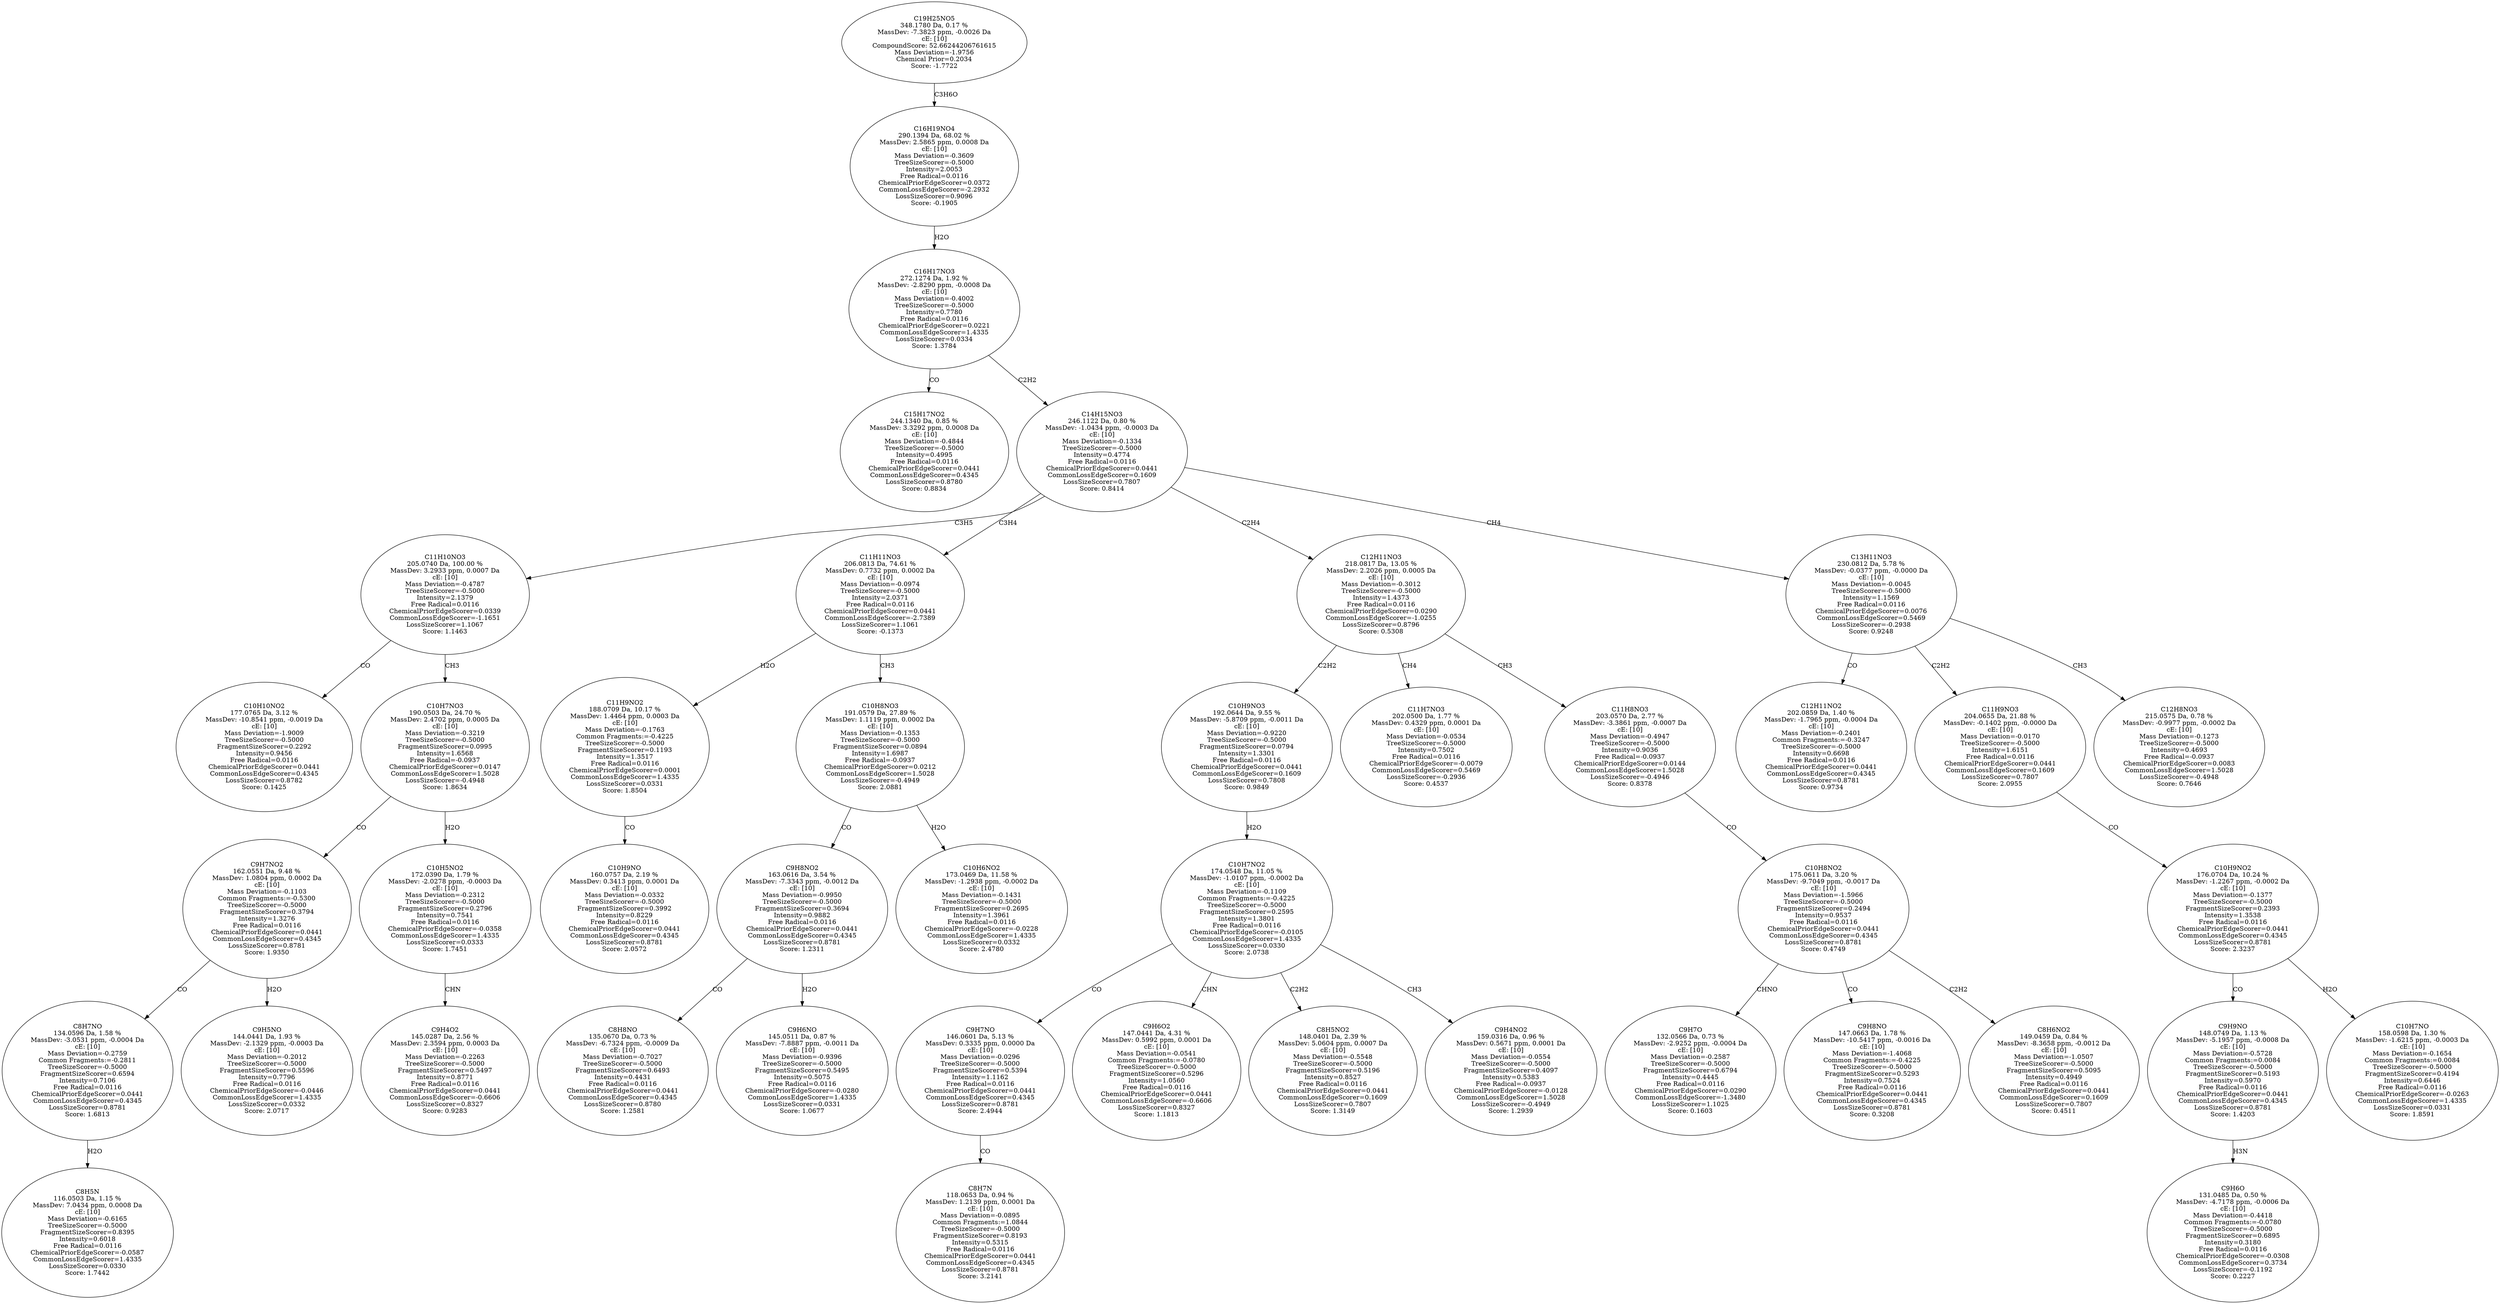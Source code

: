strict digraph {
v1 [label="C15H17NO2\n244.1340 Da, 0.85 %\nMassDev: 3.3292 ppm, 0.0008 Da\ncE: [10]\nMass Deviation=-0.4844\nTreeSizeScorer=-0.5000\nIntensity=0.4995\nFree Radical=0.0116\nChemicalPriorEdgeScorer=0.0441\nCommonLossEdgeScorer=0.4345\nLossSizeScorer=0.8780\nScore: 0.8834"];
v2 [label="C10H10NO2\n177.0765 Da, 3.12 %\nMassDev: -10.8541 ppm, -0.0019 Da\ncE: [10]\nMass Deviation=-1.9009\nTreeSizeScorer=-0.5000\nFragmentSizeScorer=0.2292\nIntensity=0.9456\nFree Radical=0.0116\nChemicalPriorEdgeScorer=0.0441\nCommonLossEdgeScorer=0.4345\nLossSizeScorer=0.8782\nScore: 0.1425"];
v3 [label="C8H5N\n116.0503 Da, 1.15 %\nMassDev: 7.0434 ppm, 0.0008 Da\ncE: [10]\nMass Deviation=-0.6165\nTreeSizeScorer=-0.5000\nFragmentSizeScorer=0.8395\nIntensity=0.6018\nFree Radical=0.0116\nChemicalPriorEdgeScorer=-0.0587\nCommonLossEdgeScorer=1.4335\nLossSizeScorer=0.0330\nScore: 1.7442"];
v4 [label="C8H7NO\n134.0596 Da, 1.58 %\nMassDev: -3.0531 ppm, -0.0004 Da\ncE: [10]\nMass Deviation=-0.2759\nCommon Fragments:=-0.2811\nTreeSizeScorer=-0.5000\nFragmentSizeScorer=0.6594\nIntensity=0.7106\nFree Radical=0.0116\nChemicalPriorEdgeScorer=0.0441\nCommonLossEdgeScorer=0.4345\nLossSizeScorer=0.8781\nScore: 1.6813"];
v5 [label="C9H5NO\n144.0441 Da, 1.93 %\nMassDev: -2.1329 ppm, -0.0003 Da\ncE: [10]\nMass Deviation=-0.2012\nTreeSizeScorer=-0.5000\nFragmentSizeScorer=0.5596\nIntensity=0.7796\nFree Radical=0.0116\nChemicalPriorEdgeScorer=-0.0446\nCommonLossEdgeScorer=1.4335\nLossSizeScorer=0.0332\nScore: 2.0717"];
v6 [label="C9H7NO2\n162.0551 Da, 9.48 %\nMassDev: 1.0804 ppm, 0.0002 Da\ncE: [10]\nMass Deviation=-0.1103\nCommon Fragments:=-0.5300\nTreeSizeScorer=-0.5000\nFragmentSizeScorer=0.3794\nIntensity=1.3276\nFree Radical=0.0116\nChemicalPriorEdgeScorer=0.0441\nCommonLossEdgeScorer=0.4345\nLossSizeScorer=0.8781\nScore: 1.9350"];
v7 [label="C9H4O2\n145.0287 Da, 2.56 %\nMassDev: 2.3594 ppm, 0.0003 Da\ncE: [10]\nMass Deviation=-0.2263\nTreeSizeScorer=-0.5000\nFragmentSizeScorer=0.5497\nIntensity=0.8771\nFree Radical=0.0116\nChemicalPriorEdgeScorer=0.0441\nCommonLossEdgeScorer=-0.6606\nLossSizeScorer=0.8327\nScore: 0.9283"];
v8 [label="C10H5NO2\n172.0390 Da, 1.79 %\nMassDev: -2.0278 ppm, -0.0003 Da\ncE: [10]\nMass Deviation=-0.2312\nTreeSizeScorer=-0.5000\nFragmentSizeScorer=0.2796\nIntensity=0.7541\nFree Radical=0.0116\nChemicalPriorEdgeScorer=-0.0358\nCommonLossEdgeScorer=1.4335\nLossSizeScorer=0.0333\nScore: 1.7451"];
v9 [label="C10H7NO3\n190.0503 Da, 24.70 %\nMassDev: 2.4702 ppm, 0.0005 Da\ncE: [10]\nMass Deviation=-0.3219\nTreeSizeScorer=-0.5000\nFragmentSizeScorer=0.0995\nIntensity=1.6568\nFree Radical=-0.0937\nChemicalPriorEdgeScorer=0.0147\nCommonLossEdgeScorer=1.5028\nLossSizeScorer=-0.4948\nScore: 1.8634"];
v10 [label="C11H10NO3\n205.0740 Da, 100.00 %\nMassDev: 3.2933 ppm, 0.0007 Da\ncE: [10]\nMass Deviation=-0.4787\nTreeSizeScorer=-0.5000\nIntensity=2.1379\nFree Radical=0.0116\nChemicalPriorEdgeScorer=0.0339\nCommonLossEdgeScorer=-1.1651\nLossSizeScorer=1.1067\nScore: 1.1463"];
v11 [label="C10H9NO\n160.0757 Da, 2.19 %\nMassDev: 0.3413 ppm, 0.0001 Da\ncE: [10]\nMass Deviation=-0.0332\nTreeSizeScorer=-0.5000\nFragmentSizeScorer=0.3992\nIntensity=0.8229\nFree Radical=0.0116\nChemicalPriorEdgeScorer=0.0441\nCommonLossEdgeScorer=0.4345\nLossSizeScorer=0.8781\nScore: 2.0572"];
v12 [label="C11H9NO2\n188.0709 Da, 10.17 %\nMassDev: 1.4464 ppm, 0.0003 Da\ncE: [10]\nMass Deviation=-0.1763\nCommon Fragments:=-0.4225\nTreeSizeScorer=-0.5000\nFragmentSizeScorer=0.1193\nIntensity=1.3517\nFree Radical=0.0116\nChemicalPriorEdgeScorer=0.0001\nCommonLossEdgeScorer=1.4335\nLossSizeScorer=0.0331\nScore: 1.8504"];
v13 [label="C8H8NO\n135.0670 Da, 0.73 %\nMassDev: -6.7324 ppm, -0.0009 Da\ncE: [10]\nMass Deviation=-0.7027\nTreeSizeScorer=-0.5000\nFragmentSizeScorer=0.6493\nIntensity=0.4431\nFree Radical=0.0116\nChemicalPriorEdgeScorer=0.0441\nCommonLossEdgeScorer=0.4345\nLossSizeScorer=0.8780\nScore: 1.2581"];
v14 [label="C9H6NO\n145.0511 Da, 0.87 %\nMassDev: -7.8887 ppm, -0.0011 Da\ncE: [10]\nMass Deviation=-0.9396\nTreeSizeScorer=-0.5000\nFragmentSizeScorer=0.5495\nIntensity=0.5075\nFree Radical=0.0116\nChemicalPriorEdgeScorer=-0.0280\nCommonLossEdgeScorer=1.4335\nLossSizeScorer=0.0331\nScore: 1.0677"];
v15 [label="C9H8NO2\n163.0616 Da, 3.54 %\nMassDev: -7.3343 ppm, -0.0012 Da\ncE: [10]\nMass Deviation=-0.9950\nTreeSizeScorer=-0.5000\nFragmentSizeScorer=0.3694\nIntensity=0.9882\nFree Radical=0.0116\nChemicalPriorEdgeScorer=0.0441\nCommonLossEdgeScorer=0.4345\nLossSizeScorer=0.8781\nScore: 1.2311"];
v16 [label="C10H6NO2\n173.0469 Da, 11.58 %\nMassDev: -1.2938 ppm, -0.0002 Da\ncE: [10]\nMass Deviation=-0.1431\nTreeSizeScorer=-0.5000\nFragmentSizeScorer=0.2695\nIntensity=1.3961\nFree Radical=0.0116\nChemicalPriorEdgeScorer=-0.0228\nCommonLossEdgeScorer=1.4335\nLossSizeScorer=0.0332\nScore: 2.4780"];
v17 [label="C10H8NO3\n191.0579 Da, 27.89 %\nMassDev: 1.1119 ppm, 0.0002 Da\ncE: [10]\nMass Deviation=-0.1353\nTreeSizeScorer=-0.5000\nFragmentSizeScorer=0.0894\nIntensity=1.6987\nFree Radical=-0.0937\nChemicalPriorEdgeScorer=0.0212\nCommonLossEdgeScorer=1.5028\nLossSizeScorer=-0.4949\nScore: 2.0881"];
v18 [label="C11H11NO3\n206.0813 Da, 74.61 %\nMassDev: 0.7732 ppm, 0.0002 Da\ncE: [10]\nMass Deviation=-0.0974\nTreeSizeScorer=-0.5000\nIntensity=2.0371\nFree Radical=0.0116\nChemicalPriorEdgeScorer=0.0441\nCommonLossEdgeScorer=-2.7389\nLossSizeScorer=1.1061\nScore: -0.1373"];
v19 [label="C8H7N\n118.0653 Da, 0.94 %\nMassDev: 1.2139 ppm, 0.0001 Da\ncE: [10]\nMass Deviation=-0.0895\nCommon Fragments:=1.0844\nTreeSizeScorer=-0.5000\nFragmentSizeScorer=0.8193\nIntensity=0.5315\nFree Radical=0.0116\nChemicalPriorEdgeScorer=0.0441\nCommonLossEdgeScorer=0.4345\nLossSizeScorer=0.8781\nScore: 3.2141"];
v20 [label="C9H7NO\n146.0601 Da, 5.13 %\nMassDev: 0.3335 ppm, 0.0000 Da\ncE: [10]\nMass Deviation=-0.0296\nTreeSizeScorer=-0.5000\nFragmentSizeScorer=0.5394\nIntensity=1.1162\nFree Radical=0.0116\nChemicalPriorEdgeScorer=0.0441\nCommonLossEdgeScorer=0.4345\nLossSizeScorer=0.8781\nScore: 2.4944"];
v21 [label="C9H6O2\n147.0441 Da, 4.31 %\nMassDev: 0.5992 ppm, 0.0001 Da\ncE: [10]\nMass Deviation=-0.0541\nCommon Fragments:=-0.0780\nTreeSizeScorer=-0.5000\nFragmentSizeScorer=0.5296\nIntensity=1.0560\nFree Radical=0.0116\nChemicalPriorEdgeScorer=0.0441\nCommonLossEdgeScorer=-0.6606\nLossSizeScorer=0.8327\nScore: 1.1813"];
v22 [label="C8H5NO2\n148.0401 Da, 2.39 %\nMassDev: 5.0604 ppm, 0.0007 Da\ncE: [10]\nMass Deviation=-0.5548\nTreeSizeScorer=-0.5000\nFragmentSizeScorer=0.5196\nIntensity=0.8527\nFree Radical=0.0116\nChemicalPriorEdgeScorer=0.0441\nCommonLossEdgeScorer=0.1609\nLossSizeScorer=0.7807\nScore: 1.3149"];
v23 [label="C9H4NO2\n159.0316 Da, 0.96 %\nMassDev: 0.5671 ppm, 0.0001 Da\ncE: [10]\nMass Deviation=-0.0554\nTreeSizeScorer=-0.5000\nFragmentSizeScorer=0.4097\nIntensity=0.5383\nFree Radical=-0.0937\nChemicalPriorEdgeScorer=-0.0128\nCommonLossEdgeScorer=1.5028\nLossSizeScorer=-0.4949\nScore: 1.2939"];
v24 [label="C10H7NO2\n174.0548 Da, 11.05 %\nMassDev: -1.0107 ppm, -0.0002 Da\ncE: [10]\nMass Deviation=-0.1109\nCommon Fragments:=-0.4225\nTreeSizeScorer=-0.5000\nFragmentSizeScorer=0.2595\nIntensity=1.3801\nFree Radical=0.0116\nChemicalPriorEdgeScorer=-0.0105\nCommonLossEdgeScorer=1.4335\nLossSizeScorer=0.0330\nScore: 2.0738"];
v25 [label="C10H9NO3\n192.0644 Da, 9.55 %\nMassDev: -5.8709 ppm, -0.0011 Da\ncE: [10]\nMass Deviation=-0.9220\nTreeSizeScorer=-0.5000\nFragmentSizeScorer=0.0794\nIntensity=1.3301\nFree Radical=0.0116\nChemicalPriorEdgeScorer=0.0441\nCommonLossEdgeScorer=0.1609\nLossSizeScorer=0.7808\nScore: 0.9849"];
v26 [label="C11H7NO3\n202.0500 Da, 1.77 %\nMassDev: 0.4329 ppm, 0.0001 Da\ncE: [10]\nMass Deviation=-0.0534\nTreeSizeScorer=-0.5000\nIntensity=0.7502\nFree Radical=0.0116\nChemicalPriorEdgeScorer=-0.0079\nCommonLossEdgeScorer=0.5469\nLossSizeScorer=-0.2936\nScore: 0.4537"];
v27 [label="C9H7O\n132.0566 Da, 0.73 %\nMassDev: -2.9252 ppm, -0.0004 Da\ncE: [10]\nMass Deviation=-0.2587\nTreeSizeScorer=-0.5000\nFragmentSizeScorer=0.6794\nIntensity=0.4445\nFree Radical=0.0116\nChemicalPriorEdgeScorer=0.0290\nCommonLossEdgeScorer=-1.3480\nLossSizeScorer=1.1025\nScore: 0.1603"];
v28 [label="C9H8NO\n147.0663 Da, 1.78 %\nMassDev: -10.5417 ppm, -0.0016 Da\ncE: [10]\nMass Deviation=-1.4068\nCommon Fragments:=-0.4225\nTreeSizeScorer=-0.5000\nFragmentSizeScorer=0.5293\nIntensity=0.7524\nFree Radical=0.0116\nChemicalPriorEdgeScorer=0.0441\nCommonLossEdgeScorer=0.4345\nLossSizeScorer=0.8781\nScore: 0.3208"];
v29 [label="C8H6NO2\n149.0459 Da, 0.84 %\nMassDev: -8.3658 ppm, -0.0012 Da\ncE: [10]\nMass Deviation=-1.0507\nTreeSizeScorer=-0.5000\nFragmentSizeScorer=0.5095\nIntensity=0.4949\nFree Radical=0.0116\nChemicalPriorEdgeScorer=0.0441\nCommonLossEdgeScorer=0.1609\nLossSizeScorer=0.7807\nScore: 0.4511"];
v30 [label="C10H8NO2\n175.0611 Da, 3.20 %\nMassDev: -9.7049 ppm, -0.0017 Da\ncE: [10]\nMass Deviation=-1.5966\nTreeSizeScorer=-0.5000\nFragmentSizeScorer=0.2494\nIntensity=0.9537\nFree Radical=0.0116\nChemicalPriorEdgeScorer=0.0441\nCommonLossEdgeScorer=0.4345\nLossSizeScorer=0.8781\nScore: 0.4749"];
v31 [label="C11H8NO3\n203.0570 Da, 2.77 %\nMassDev: -3.3861 ppm, -0.0007 Da\ncE: [10]\nMass Deviation=-0.4947\nTreeSizeScorer=-0.5000\nIntensity=0.9036\nFree Radical=-0.0937\nChemicalPriorEdgeScorer=0.0144\nCommonLossEdgeScorer=1.5028\nLossSizeScorer=-0.4946\nScore: 0.8378"];
v32 [label="C12H11NO3\n218.0817 Da, 13.05 %\nMassDev: 2.2026 ppm, 0.0005 Da\ncE: [10]\nMass Deviation=-0.3012\nTreeSizeScorer=-0.5000\nIntensity=1.4373\nFree Radical=0.0116\nChemicalPriorEdgeScorer=0.0290\nCommonLossEdgeScorer=-1.0255\nLossSizeScorer=0.8796\nScore: 0.5308"];
v33 [label="C12H11NO2\n202.0859 Da, 1.40 %\nMassDev: -1.7965 ppm, -0.0004 Da\ncE: [10]\nMass Deviation=-0.2401\nCommon Fragments:=-0.3247\nTreeSizeScorer=-0.5000\nIntensity=0.6698\nFree Radical=0.0116\nChemicalPriorEdgeScorer=0.0441\nCommonLossEdgeScorer=0.4345\nLossSizeScorer=0.8781\nScore: 0.9734"];
v34 [label="C9H6O\n131.0485 Da, 0.50 %\nMassDev: -4.7178 ppm, -0.0006 Da\ncE: [10]\nMass Deviation=-0.4418\nCommon Fragments:=-0.0780\nTreeSizeScorer=-0.5000\nFragmentSizeScorer=0.6895\nIntensity=0.3180\nFree Radical=0.0116\nChemicalPriorEdgeScorer=-0.0308\nCommonLossEdgeScorer=0.3734\nLossSizeScorer=-0.1192\nScore: 0.2227"];
v35 [label="C9H9NO\n148.0749 Da, 1.13 %\nMassDev: -5.1957 ppm, -0.0008 Da\ncE: [10]\nMass Deviation=-0.5728\nCommon Fragments:=0.0084\nTreeSizeScorer=-0.5000\nFragmentSizeScorer=0.5193\nIntensity=0.5970\nFree Radical=0.0116\nChemicalPriorEdgeScorer=0.0441\nCommonLossEdgeScorer=0.4345\nLossSizeScorer=0.8781\nScore: 1.4203"];
v36 [label="C10H7NO\n158.0598 Da, 1.30 %\nMassDev: -1.6215 ppm, -0.0003 Da\ncE: [10]\nMass Deviation=-0.1654\nCommon Fragments:=0.0084\nTreeSizeScorer=-0.5000\nFragmentSizeScorer=0.4194\nIntensity=0.6446\nFree Radical=0.0116\nChemicalPriorEdgeScorer=-0.0263\nCommonLossEdgeScorer=1.4335\nLossSizeScorer=0.0331\nScore: 1.8591"];
v37 [label="C10H9NO2\n176.0704 Da, 10.24 %\nMassDev: -1.2267 ppm, -0.0002 Da\ncE: [10]\nMass Deviation=-0.1377\nTreeSizeScorer=-0.5000\nFragmentSizeScorer=0.2393\nIntensity=1.3538\nFree Radical=0.0116\nChemicalPriorEdgeScorer=0.0441\nCommonLossEdgeScorer=0.4345\nLossSizeScorer=0.8781\nScore: 2.3237"];
v38 [label="C11H9NO3\n204.0655 Da, 21.88 %\nMassDev: -0.1402 ppm, -0.0000 Da\ncE: [10]\nMass Deviation=-0.0170\nTreeSizeScorer=-0.5000\nIntensity=1.6151\nFree Radical=0.0116\nChemicalPriorEdgeScorer=0.0441\nCommonLossEdgeScorer=0.1609\nLossSizeScorer=0.7807\nScore: 2.0955"];
v39 [label="C12H8NO3\n215.0575 Da, 0.78 %\nMassDev: -0.9977 ppm, -0.0002 Da\ncE: [10]\nMass Deviation=-0.1273\nTreeSizeScorer=-0.5000\nIntensity=0.4693\nFree Radical=-0.0937\nChemicalPriorEdgeScorer=0.0083\nCommonLossEdgeScorer=1.5028\nLossSizeScorer=-0.4948\nScore: 0.7646"];
v40 [label="C13H11NO3\n230.0812 Da, 5.78 %\nMassDev: -0.0377 ppm, -0.0000 Da\ncE: [10]\nMass Deviation=-0.0045\nTreeSizeScorer=-0.5000\nIntensity=1.1569\nFree Radical=0.0116\nChemicalPriorEdgeScorer=0.0076\nCommonLossEdgeScorer=0.5469\nLossSizeScorer=-0.2938\nScore: 0.9248"];
v41 [label="C14H15NO3\n246.1122 Da, 0.80 %\nMassDev: -1.0434 ppm, -0.0003 Da\ncE: [10]\nMass Deviation=-0.1334\nTreeSizeScorer=-0.5000\nIntensity=0.4774\nFree Radical=0.0116\nChemicalPriorEdgeScorer=0.0441\nCommonLossEdgeScorer=0.1609\nLossSizeScorer=0.7807\nScore: 0.8414"];
v42 [label="C16H17NO3\n272.1274 Da, 1.92 %\nMassDev: -2.8290 ppm, -0.0008 Da\ncE: [10]\nMass Deviation=-0.4002\nTreeSizeScorer=-0.5000\nIntensity=0.7780\nFree Radical=0.0116\nChemicalPriorEdgeScorer=0.0221\nCommonLossEdgeScorer=1.4335\nLossSizeScorer=0.0334\nScore: 1.3784"];
v43 [label="C16H19NO4\n290.1394 Da, 68.02 %\nMassDev: 2.5865 ppm, 0.0008 Da\ncE: [10]\nMass Deviation=-0.3609\nTreeSizeScorer=-0.5000\nIntensity=2.0053\nFree Radical=0.0116\nChemicalPriorEdgeScorer=0.0372\nCommonLossEdgeScorer=-2.2932\nLossSizeScorer=0.9096\nScore: -0.1905"];
v44 [label="C19H25NO5\n348.1780 Da, 0.17 %\nMassDev: -7.3823 ppm, -0.0026 Da\ncE: [10]\nCompoundScore: 52.66244206761615\nMass Deviation=-1.9756\nChemical Prior=0.2034\nScore: -1.7722"];
v42 -> v1 [label="CO"];
v10 -> v2 [label="CO"];
v4 -> v3 [label="H2O"];
v6 -> v4 [label="CO"];
v6 -> v5 [label="H2O"];
v9 -> v6 [label="CO"];
v8 -> v7 [label="CHN"];
v9 -> v8 [label="H2O"];
v10 -> v9 [label="CH3"];
v41 -> v10 [label="C3H5"];
v12 -> v11 [label="CO"];
v18 -> v12 [label="H2O"];
v15 -> v13 [label="CO"];
v15 -> v14 [label="H2O"];
v17 -> v15 [label="CO"];
v17 -> v16 [label="H2O"];
v18 -> v17 [label="CH3"];
v41 -> v18 [label="C3H4"];
v20 -> v19 [label="CO"];
v24 -> v20 [label="CO"];
v24 -> v21 [label="CHN"];
v24 -> v22 [label="C2H2"];
v24 -> v23 [label="CH3"];
v25 -> v24 [label="H2O"];
v32 -> v25 [label="C2H2"];
v32 -> v26 [label="CH4"];
v30 -> v27 [label="CHNO"];
v30 -> v28 [label="CO"];
v30 -> v29 [label="C2H2"];
v31 -> v30 [label="CO"];
v32 -> v31 [label="CH3"];
v41 -> v32 [label="C2H4"];
v40 -> v33 [label="CO"];
v35 -> v34 [label="H3N"];
v37 -> v35 [label="CO"];
v37 -> v36 [label="H2O"];
v38 -> v37 [label="CO"];
v40 -> v38 [label="C2H2"];
v40 -> v39 [label="CH3"];
v41 -> v40 [label="CH4"];
v42 -> v41 [label="C2H2"];
v43 -> v42 [label="H2O"];
v44 -> v43 [label="C3H6O"];
}